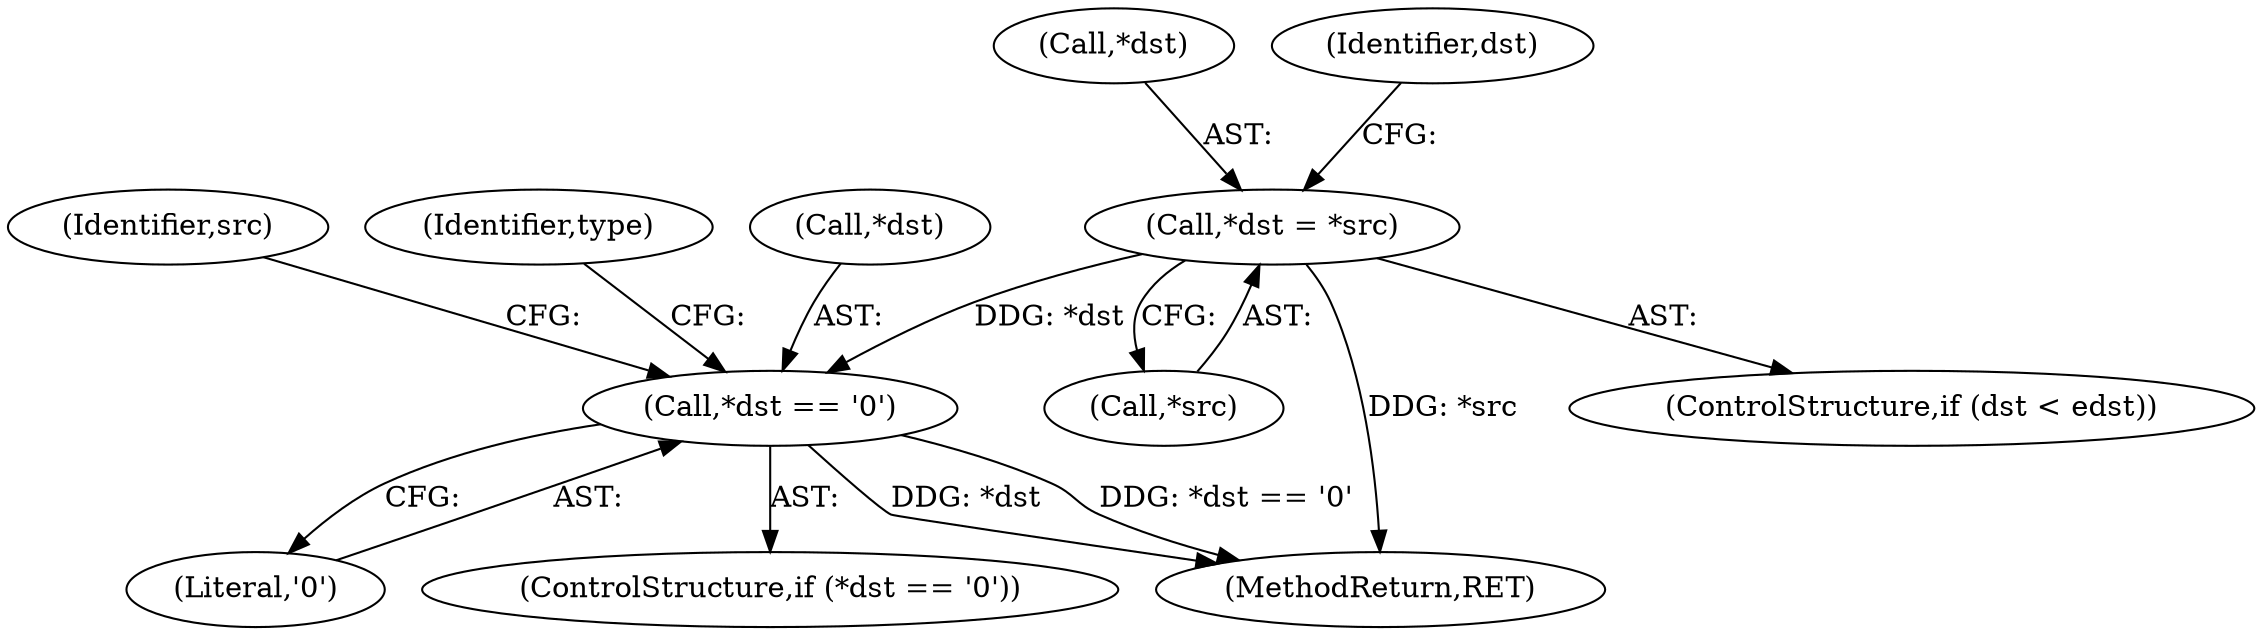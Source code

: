 digraph "0_file_4a284c89d6ef11aca34da65da7d673050a5ea320_3@pointer" {
"1000346" [label="(Call,*dst = *src)"];
"1000354" [label="(Call,*dst == '\0')"];
"1000456" [label="(MethodReturn,RET)"];
"1000357" [label="(Literal,'\0')"];
"1000342" [label="(ControlStructure,if (dst < edst))"];
"1000346" [label="(Call,*dst = *src)"];
"1000337" [label="(Identifier,src)"];
"1000347" [label="(Call,*dst)"];
"1000349" [label="(Call,*src)"];
"1000356" [label="(Identifier,dst)"];
"1000354" [label="(Call,*dst == '\0')"];
"1000353" [label="(ControlStructure,if (*dst == '\0'))"];
"1000362" [label="(Identifier,type)"];
"1000355" [label="(Call,*dst)"];
"1000346" -> "1000342"  [label="AST: "];
"1000346" -> "1000349"  [label="CFG: "];
"1000347" -> "1000346"  [label="AST: "];
"1000349" -> "1000346"  [label="AST: "];
"1000356" -> "1000346"  [label="CFG: "];
"1000346" -> "1000456"  [label="DDG: *src"];
"1000346" -> "1000354"  [label="DDG: *dst"];
"1000354" -> "1000353"  [label="AST: "];
"1000354" -> "1000357"  [label="CFG: "];
"1000355" -> "1000354"  [label="AST: "];
"1000357" -> "1000354"  [label="AST: "];
"1000362" -> "1000354"  [label="CFG: "];
"1000337" -> "1000354"  [label="CFG: "];
"1000354" -> "1000456"  [label="DDG: *dst == '\0'"];
"1000354" -> "1000456"  [label="DDG: *dst"];
}
